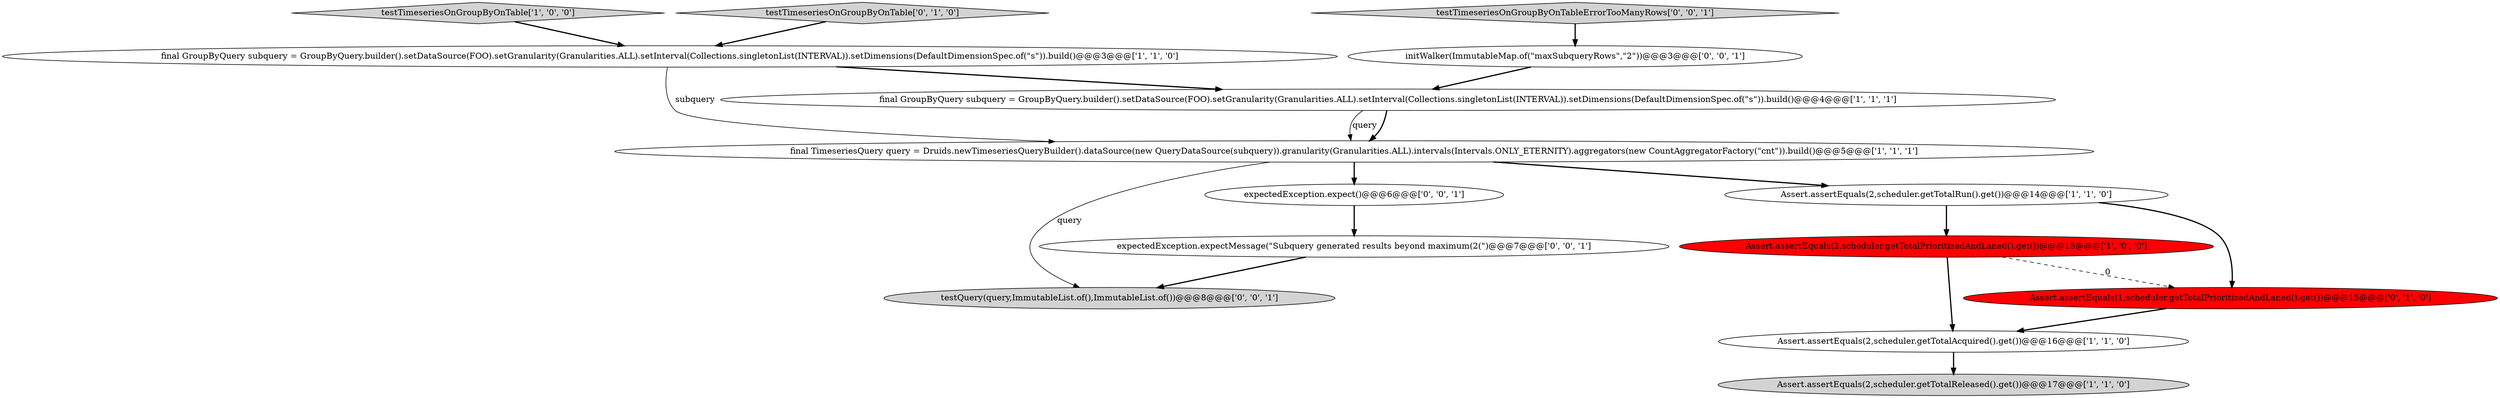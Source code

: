digraph {
6 [style = filled, label = "testTimeseriesOnGroupByOnTable['1', '0', '0']", fillcolor = lightgray, shape = diamond image = "AAA0AAABBB1BBB"];
9 [style = filled, label = "Assert.assertEquals(1,scheduler.getTotalPrioritizedAndLaned().get())@@@15@@@['0', '1', '0']", fillcolor = red, shape = ellipse image = "AAA1AAABBB2BBB"];
4 [style = filled, label = "Assert.assertEquals(2,scheduler.getTotalAcquired().get())@@@16@@@['1', '1', '0']", fillcolor = white, shape = ellipse image = "AAA0AAABBB1BBB"];
5 [style = filled, label = "Assert.assertEquals(2,scheduler.getTotalPrioritizedAndLaned().get())@@@15@@@['1', '0', '0']", fillcolor = red, shape = ellipse image = "AAA1AAABBB1BBB"];
0 [style = filled, label = "final TimeseriesQuery query = Druids.newTimeseriesQueryBuilder().dataSource(new QueryDataSource(subquery)).granularity(Granularities.ALL).intervals(Intervals.ONLY_ETERNITY).aggregators(new CountAggregatorFactory(\"cnt\")).build()@@@5@@@['1', '1', '1']", fillcolor = white, shape = ellipse image = "AAA0AAABBB1BBB"];
3 [style = filled, label = "Assert.assertEquals(2,scheduler.getTotalReleased().get())@@@17@@@['1', '1', '0']", fillcolor = lightgray, shape = ellipse image = "AAA0AAABBB1BBB"];
1 [style = filled, label = "final GroupByQuery subquery = GroupByQuery.builder().setDataSource(FOO).setGranularity(Granularities.ALL).setInterval(Collections.singletonList(INTERVAL)).setDimensions(DefaultDimensionSpec.of(\"s\")).build()@@@3@@@['1', '1', '0']", fillcolor = white, shape = ellipse image = "AAA0AAABBB1BBB"];
11 [style = filled, label = "expectedException.expect()@@@6@@@['0', '0', '1']", fillcolor = white, shape = ellipse image = "AAA0AAABBB3BBB"];
10 [style = filled, label = "testQuery(query,ImmutableList.of(),ImmutableList.of())@@@8@@@['0', '0', '1']", fillcolor = lightgray, shape = ellipse image = "AAA0AAABBB3BBB"];
12 [style = filled, label = "expectedException.expectMessage(\"Subquery generated results beyond maximum(2(\")@@@7@@@['0', '0', '1']", fillcolor = white, shape = ellipse image = "AAA0AAABBB3BBB"];
14 [style = filled, label = "initWalker(ImmutableMap.of(\"maxSubqueryRows\",\"2\"))@@@3@@@['0', '0', '1']", fillcolor = white, shape = ellipse image = "AAA0AAABBB3BBB"];
13 [style = filled, label = "testTimeseriesOnGroupByOnTableErrorTooManyRows['0', '0', '1']", fillcolor = lightgray, shape = diamond image = "AAA0AAABBB3BBB"];
8 [style = filled, label = "testTimeseriesOnGroupByOnTable['0', '1', '0']", fillcolor = lightgray, shape = diamond image = "AAA0AAABBB2BBB"];
7 [style = filled, label = "Assert.assertEquals(2,scheduler.getTotalRun().get())@@@14@@@['1', '1', '0']", fillcolor = white, shape = ellipse image = "AAA0AAABBB1BBB"];
2 [style = filled, label = "final GroupByQuery subquery = GroupByQuery.builder().setDataSource(FOO).setGranularity(Granularities.ALL).setInterval(Collections.singletonList(INTERVAL)).setDimensions(DefaultDimensionSpec.of(\"s\")).build()@@@4@@@['1', '1', '1']", fillcolor = white, shape = ellipse image = "AAA0AAABBB1BBB"];
7->9 [style = bold, label=""];
8->1 [style = bold, label=""];
6->1 [style = bold, label=""];
4->3 [style = bold, label=""];
0->11 [style = bold, label=""];
1->0 [style = solid, label="subquery"];
7->5 [style = bold, label=""];
2->0 [style = bold, label=""];
1->2 [style = bold, label=""];
14->2 [style = bold, label=""];
11->12 [style = bold, label=""];
12->10 [style = bold, label=""];
5->9 [style = dashed, label="0"];
13->14 [style = bold, label=""];
2->0 [style = solid, label="query"];
0->10 [style = solid, label="query"];
5->4 [style = bold, label=""];
9->4 [style = bold, label=""];
0->7 [style = bold, label=""];
}
